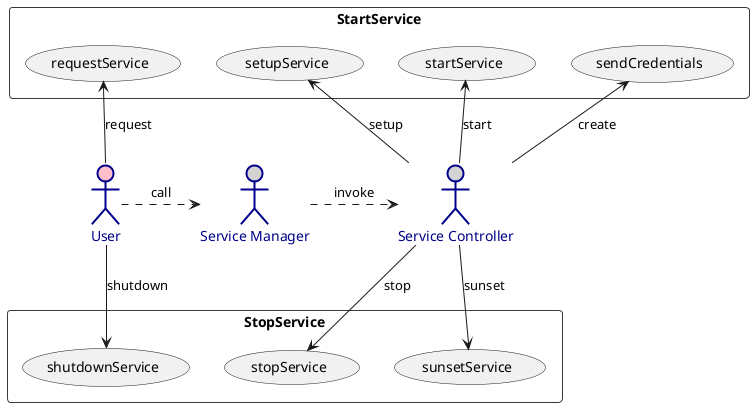 Use cases for starting and stopping a service:
@startuml UC2

!theme mars

skinparam backgroundColor #ffffff

actor "User" as user #pink;line:darkblue;line.bold;text:darkblue
actor "Service Controller" as sc #lightgray;line:darkblue;line.bold;text:darkblue
actor "Service Manager" as sm #lightgray;line:darkblue;line.bold;text:darkblue

rectangle StartService {
    usecase "requestService" as UCsrequp
    usecase "setupService" as UCssetup
    usecase "startService" as UCsstart
    usecase "sendCredentials" as UCscreds
}

rectangle StopService {
    usecase "shutdownService" as UCsreqdown
    usecase "sunsetService" as UCssunset
    usecase "stopService" as UCsstop
}

user -r.-> sm : call
sm -r.-> sc : invoke

user -u-> UCsrequp : request
user -d-> UCsreqdown : shutdown

sc -u-> UCscreds : create
sc -u-> UCsstart : start
sc -u-> UCssetup : setup

sc -d-> UCsstop : stop
sc -d-> UCssunset : sunset

@enduml

Starting a service:
@startuml Seq-Service-Start

!theme mars

skinparam backgroundColor #ffffff

actor "User" as user order 1
participant "Service Manager" as sm order 2
participant "Service Controller" as sc order 3
participant "Service" as sv order 4

user -> sm : request service

sm -> sc : start service

sc -> sv : setup
sc <-- sv : credentials
sc -> sv : start

sm <-- sc : credentials

user <-- sm : credentials

@enduml 

Stopping a service:
@startuml Seq-Service-Stop

!theme mars

skinparam backgroundColor #ffffff

actor "User" as user order 1
participant "Service Manager" as sm order 2
participant "Service Controller" as sc order 3
participant "Service" as sv order 4

user -> sm : shutdown service

sm -> sc : stop service

sc -> sv : stop

sm <-- sc : acknowledgement

user <-- sm : acknowledgement

@enduml

Charging for services:
@startuml Seq-Service-Billing

!theme mars

skinparam backgroundColor #ffffff

actor "User" as user order 1
participant "Accounting" as accounting order 2
participant "Service Manager" as sm order 3

user -> accounting :  credit

user -> sm : request service

accounting <-- sm : charge setup fee

group "repeat: after each time period"
accounting <-- sm : charge tick fee
end

user -> sm : shutdown service
accounting <-- sm : charge last tick fee

@enduml


The interface a service controller needs to provide:
@startuml Iface-Service-Controller

!theme mars

interface Pricing {
    -id: PricingId
    +description: String
    +period: Hours
    +setupFee: Int
    +tickFee: Int
}

interface Service {
    -id: ServiceId
    +name: String
    +pricing: PricingId
}

interface Credentials {
    -id: CredentialsId
    +address: String
    +port: Int
    +protocol: TCP | UDP
    +username: String
    +password: String
    +key: String
}

interface ServiceInstance {
    -id: InstanceId
    -service: ServiceId
    -credentials: Credentials
}

interface Owner {
    -id: OwnerId
    +name: String
    +email: String
}

interface IServiceController {
    +setup(ServiceId id): Ok InstanceId | Error Reason
    +start(InstanceId id): Ok Void | Error Reason
    +stop(InstanceId id): Ok Void | Error Reason
    +list_services(): Ok ServiceId[] | Error Reason
    +get_service(ServiceId id): Ok Service | Error Reason
    +get_instance(InstanceId id): Ok ServiceInstance | Error Reason
    +get_pricing(PricingId id): Ok Pricing | Error Reason
}
class ServiceController {
    -id: ControllerId
    +owner: Provider
    -services: ServiceId[]
    +setup(ServiceId id): Ok InstanceId | Error Reason
    +start(InstanceId id): Ok Void | Error Reason
    +stop(InstanceId id): Ok Void | Error Reason
    +list_services(): Ok ServiceId[] | Error Reason
    +list_instances(1:i32 userid): Ok ServiceId[] | Error Reason
    +get_service(ServiceId id): Ok Service | Error Reason
    +get_instance(InstanceId id): Ok ServiceInstance | Error Reason
    +get_pricing(PricingId id): Ok Pricing | Error Reason
}

interface IServiceManager {
    +request_service(UserId, ServiceId): Ok InstanceId | Error Reason
    +shutdown_service(UserId, InstanceId): Ok Void | Error Reason
}
class ServiceManager {
    +owner: Manager
    -providers: [OwnerId,ConnectionId][]
    #list_providers(): Ok [OwnerId,ConnectionId][] | Error Reason
    #get_provider(OwnerId id): Ok Provider | Error Reason
    #get_connection(ConnectionId id): Ok VpnConnection | Error Reason
    +request_service(UserId, ServiceId): Ok InstanceId | Error Reason
    +shutdown_service(UserId, InstanceId): Ok Void | Error Reason
}

class ServiceManager implements IServiceManager
class ServiceController implements IServiceController
class Manager implements Owner
class User implements Owner
class Provider implements Owner {
    -controllers: ControllerId[]
    +list_controllers(): Ok ControllerId[] | Error Reason
    +get_controller(ControllerId id): Ok ServiceController | Error Reason
}

interface VpnInterface {
    -id: InterfaceId
    +iface_name: String
    +addr_mask: String
    +port: Int
}
interface VpnConnection {
    -id: ConnectionId
    +client: OwnerId
    +iface: InterfaceId
    +addr_here: String
    +endpoint: String
    +port: Int
    +key: String
}

Manager -d-* ServiceManager
Provider -d-* ServiceController


ServiceController -- "*" Service 
ServiceController -- "*" ServiceInstance 
ServiceController -- "*" Pricing 

' ServiceInstance "*" -- "1" Service
' Service -l- "1" Pricing

ServiceInstance *-- Credentials

VpnConnection -- "1" VpnInterface
ServiceManager -- "*" VpnConnection

@enduml


Billling
@startuml Iface-Billing

!theme mars

interface IServiceManager {
    +request_service(UserId, ServiceId): Ok InstanceId | Error Reason
    +shutdown_service(UserId, InstanceId): Ok Void | Error Reason
}
class ServiceManager {
    +owner: Manager
    -accounting: AccountingDebit
    -providers: [OwnerId,ConnectionId][]
    -subscriptions: [UserId,InstanceId][]
    #list_providers(): Ok [OwnerId,ConnectionId][] | Error Reason
    #get_provider(OwnerId id): Ok Owner | Error Reason
    #get_connection(ConnectionId id): Ok VpnConnection | Error Reason
    +request_service(UserId, ServiceId): Ok InstanceId | Error Reason
    +shutdown_service(UserId, InstanceId): Ok Void | Error Reason
}

class ServiceManager implements IServiceManager

interface IAccounting {
    +curr_balance(UserId): Ok Int | Error Reason
    +credit(UserId, Int): Ok Int | Error Reason
    +debit(UserId, InstanceId, Int): Ok Int | Error Reason
}
class AccountingDebit {
    -ledger: [Date,UserId,InstanceId?,Int][]
    +curr_balance(UserId): Ok Int | Error Reason
    -credit(UserId, Int): Ok Int | Error Reason
    +debit(UserId, InstanceId, Int): Ok Int | Error Reason
}

class AccountingDebit implements IAccounting

ServiceManager *-- AccountingDebit

@enduml
